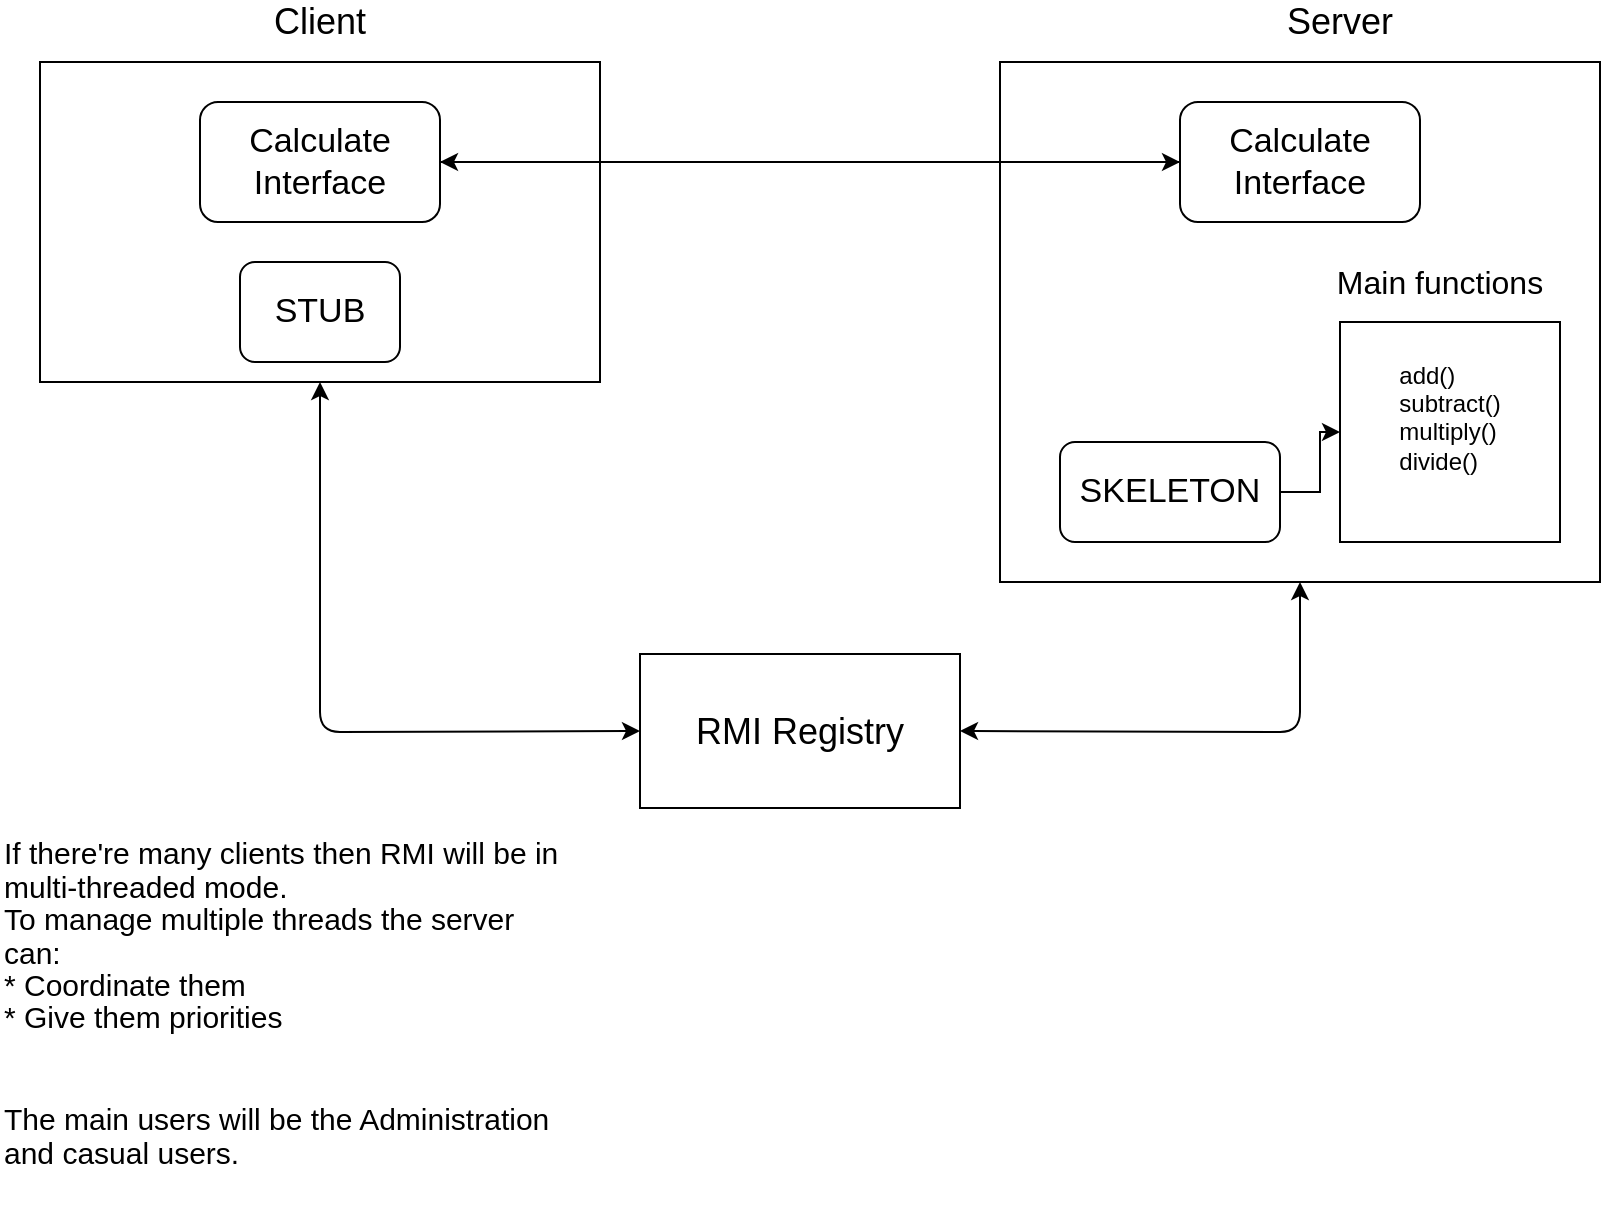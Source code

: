 <mxfile version="14.1.8" type="google"><diagram id="Py_h9PNxH1xU_KM7hkLk" name="Page-1"><mxGraphModel dx="868" dy="494" grid="1" gridSize="10" guides="1" tooltips="1" connect="1" arrows="1" fold="1" page="1" pageScale="1" pageWidth="1169" pageHeight="826" math="0" shadow="0"><root><mxCell id="0"/><mxCell id="1" parent="0"/><mxCell id="SXwukh-mzdoyvPFeRin1-8" value="" style="rounded=0;whiteSpace=wrap;html=1;glass=0;shadow=0;fillColor=none;" vertex="1" parent="1"><mxGeometry x="530" y="40" width="300" height="260" as="geometry"/></mxCell><mxCell id="SXwukh-mzdoyvPFeRin1-1" value="&lt;div style=&quot;text-align: justify&quot;&gt;&lt;span&gt;add()&lt;/span&gt;&lt;/div&gt;&lt;div style=&quot;text-align: justify&quot;&gt;&lt;span&gt;subtract()&lt;/span&gt;&lt;/div&gt;&lt;div style=&quot;text-align: justify&quot;&gt;&lt;span&gt;multiply()&lt;/span&gt;&lt;/div&gt;&lt;div style=&quot;text-align: justify&quot;&gt;&lt;span&gt;divide()&lt;/span&gt;&lt;/div&gt;&lt;div style=&quot;text-align: justify&quot;&gt;&lt;span&gt;&lt;br&gt;&lt;/span&gt;&lt;/div&gt;" style="whiteSpace=wrap;html=1;aspect=fixed;align=center;" vertex="1" parent="1"><mxGeometry x="700" y="170" width="110" height="110" as="geometry"/></mxCell><mxCell id="SXwukh-mzdoyvPFeRin1-2" value="&lt;font style=&quot;font-size: 16px&quot;&gt;Main functions&lt;/font&gt;" style="text;html=1;strokeColor=none;fillColor=none;align=center;verticalAlign=middle;whiteSpace=wrap;rounded=0;" vertex="1" parent="1"><mxGeometry x="690" y="140" width="120" height="20" as="geometry"/></mxCell><mxCell id="SXwukh-mzdoyvPFeRin1-9" value="" style="rounded=0;whiteSpace=wrap;html=1;" vertex="1" parent="1"><mxGeometry x="50" y="40" width="280" height="160" as="geometry"/></mxCell><mxCell id="SXwukh-mzdoyvPFeRin1-11" value="&lt;font style=&quot;font-size: 18px&quot;&gt;Client&lt;/font&gt;" style="text;html=1;strokeColor=none;fillColor=none;align=center;verticalAlign=middle;whiteSpace=wrap;rounded=0;" vertex="1" parent="1"><mxGeometry x="155" y="10" width="70" height="20" as="geometry"/></mxCell><mxCell id="SXwukh-mzdoyvPFeRin1-13" value="&lt;font style=&quot;font-size: 18px&quot;&gt;Server&lt;/font&gt;" style="text;html=1;strokeColor=none;fillColor=none;align=center;verticalAlign=middle;whiteSpace=wrap;rounded=0;" vertex="1" parent="1"><mxGeometry x="665" y="10" width="70" height="20" as="geometry"/></mxCell><mxCell id="SXwukh-mzdoyvPFeRin1-28" style="edgeStyle=orthogonalEdgeStyle;rounded=0;orthogonalLoop=1;jettySize=auto;html=1;exitX=1;exitY=0.5;exitDx=0;exitDy=0;entryX=0;entryY=0.5;entryDx=0;entryDy=0;" edge="1" parent="1" source="SXwukh-mzdoyvPFeRin1-14" target="SXwukh-mzdoyvPFeRin1-1"><mxGeometry relative="1" as="geometry"/></mxCell><mxCell id="SXwukh-mzdoyvPFeRin1-14" value="&lt;font style=&quot;font-size: 17px&quot;&gt;SKELETON&lt;/font&gt;" style="rounded=1;whiteSpace=wrap;html=1;fillColor=#ffffff;" vertex="1" parent="1"><mxGeometry x="560" y="230" width="110" height="50" as="geometry"/></mxCell><mxCell id="SXwukh-mzdoyvPFeRin1-35" style="edgeStyle=orthogonalEdgeStyle;rounded=0;orthogonalLoop=1;jettySize=auto;html=1;exitX=0;exitY=0.5;exitDx=0;exitDy=0;entryX=1;entryY=0.5;entryDx=0;entryDy=0;" edge="1" parent="1" source="SXwukh-mzdoyvPFeRin1-16" target="SXwukh-mzdoyvPFeRin1-17"><mxGeometry relative="1" as="geometry"/></mxCell><mxCell id="SXwukh-mzdoyvPFeRin1-16" value="&lt;span style=&quot;font-size: 17px&quot;&gt;Calculate Interface&lt;/span&gt;" style="rounded=1;whiteSpace=wrap;html=1;fillColor=#ffffff;" vertex="1" parent="1"><mxGeometry x="620" y="60" width="120" height="60" as="geometry"/></mxCell><mxCell id="SXwukh-mzdoyvPFeRin1-34" style="edgeStyle=orthogonalEdgeStyle;rounded=0;orthogonalLoop=1;jettySize=auto;html=1;exitX=1;exitY=0.5;exitDx=0;exitDy=0;entryX=0;entryY=0.5;entryDx=0;entryDy=0;" edge="1" parent="1" source="SXwukh-mzdoyvPFeRin1-17" target="SXwukh-mzdoyvPFeRin1-16"><mxGeometry relative="1" as="geometry"/></mxCell><mxCell id="SXwukh-mzdoyvPFeRin1-17" value="&lt;span style=&quot;font-size: 17px&quot;&gt;Calculate Interface&lt;/span&gt;" style="rounded=1;whiteSpace=wrap;html=1;fillColor=#ffffff;" vertex="1" parent="1"><mxGeometry x="130" y="60" width="120" height="60" as="geometry"/></mxCell><mxCell id="SXwukh-mzdoyvPFeRin1-18" value="&lt;font style=&quot;font-size: 18px&quot;&gt;RMI Registry&lt;/font&gt;" style="rounded=0;whiteSpace=wrap;html=1;shadow=0;glass=0;" vertex="1" parent="1"><mxGeometry x="350" y="336" width="160" height="77" as="geometry"/></mxCell><mxCell id="SXwukh-mzdoyvPFeRin1-23" value="" style="endArrow=classic;startArrow=classic;html=1;entryX=0.5;entryY=1;entryDx=0;entryDy=0;exitX=0;exitY=0.5;exitDx=0;exitDy=0;" edge="1" parent="1" source="SXwukh-mzdoyvPFeRin1-18" target="SXwukh-mzdoyvPFeRin1-9"><mxGeometry width="50" height="50" relative="1" as="geometry"><mxPoint x="420" y="310" as="sourcePoint"/><mxPoint x="470" y="260" as="targetPoint"/><Array as="points"><mxPoint x="190" y="375"/></Array></mxGeometry></mxCell><mxCell id="SXwukh-mzdoyvPFeRin1-25" value="" style="endArrow=classic;startArrow=classic;html=1;entryX=0.5;entryY=1;entryDx=0;entryDy=0;exitX=1;exitY=0.5;exitDx=0;exitDy=0;" edge="1" parent="1" source="SXwukh-mzdoyvPFeRin1-18" target="SXwukh-mzdoyvPFeRin1-8"><mxGeometry width="50" height="50" relative="1" as="geometry"><mxPoint x="420" y="310" as="sourcePoint"/><mxPoint x="470" y="260" as="targetPoint"/><Array as="points"><mxPoint x="680" y="375"/></Array></mxGeometry></mxCell><mxCell id="SXwukh-mzdoyvPFeRin1-26" value="&lt;font style=&quot;font-size: 17px&quot;&gt;STUB&lt;/font&gt;" style="rounded=1;whiteSpace=wrap;html=1;fillColor=#ffffff;" vertex="1" parent="1"><mxGeometry x="150" y="140" width="80" height="50" as="geometry"/></mxCell><mxCell id="SXwukh-mzdoyvPFeRin1-32" value="&lt;font style=&quot;font-size: 15px ; line-height: 100%&quot;&gt;If there're many clients then RMI will be in multi-threaded mode.&lt;br&gt;To manage multiple threads the server can:&lt;br&gt;* Coordinate them&lt;br&gt;* Give them priorities&lt;br&gt;&lt;/font&gt;" style="text;html=1;strokeColor=none;fillColor=none;align=left;verticalAlign=middle;whiteSpace=wrap;rounded=0;shadow=0;glass=0;" vertex="1" parent="1"><mxGeometry x="30" y="430" width="285" height="93" as="geometry"/></mxCell><mxCell id="SXwukh-mzdoyvPFeRin1-33" value="&lt;font style=&quot;font-size: 15px ; line-height: 100%&quot;&gt;The main users will be the Administration and casual users.&lt;br&gt;&lt;/font&gt;" style="text;html=1;strokeColor=none;fillColor=none;align=left;verticalAlign=middle;whiteSpace=wrap;rounded=0;shadow=0;glass=0;" vertex="1" parent="1"><mxGeometry x="30" y="530" width="285" height="93" as="geometry"/></mxCell></root></mxGraphModel></diagram></mxfile>